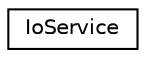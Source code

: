 digraph "Иерархия классов. Графический вид."
{
  edge [fontname="Helvetica",fontsize="10",labelfontname="Helvetica",labelfontsize="10"];
  node [fontname="Helvetica",fontsize="10",shape=record];
  rankdir="LR";
  Node0 [label="IoService",height=0.2,width=0.4,color="black", fillcolor="white", style="filled",URL="$class_io_service.html"];
}
